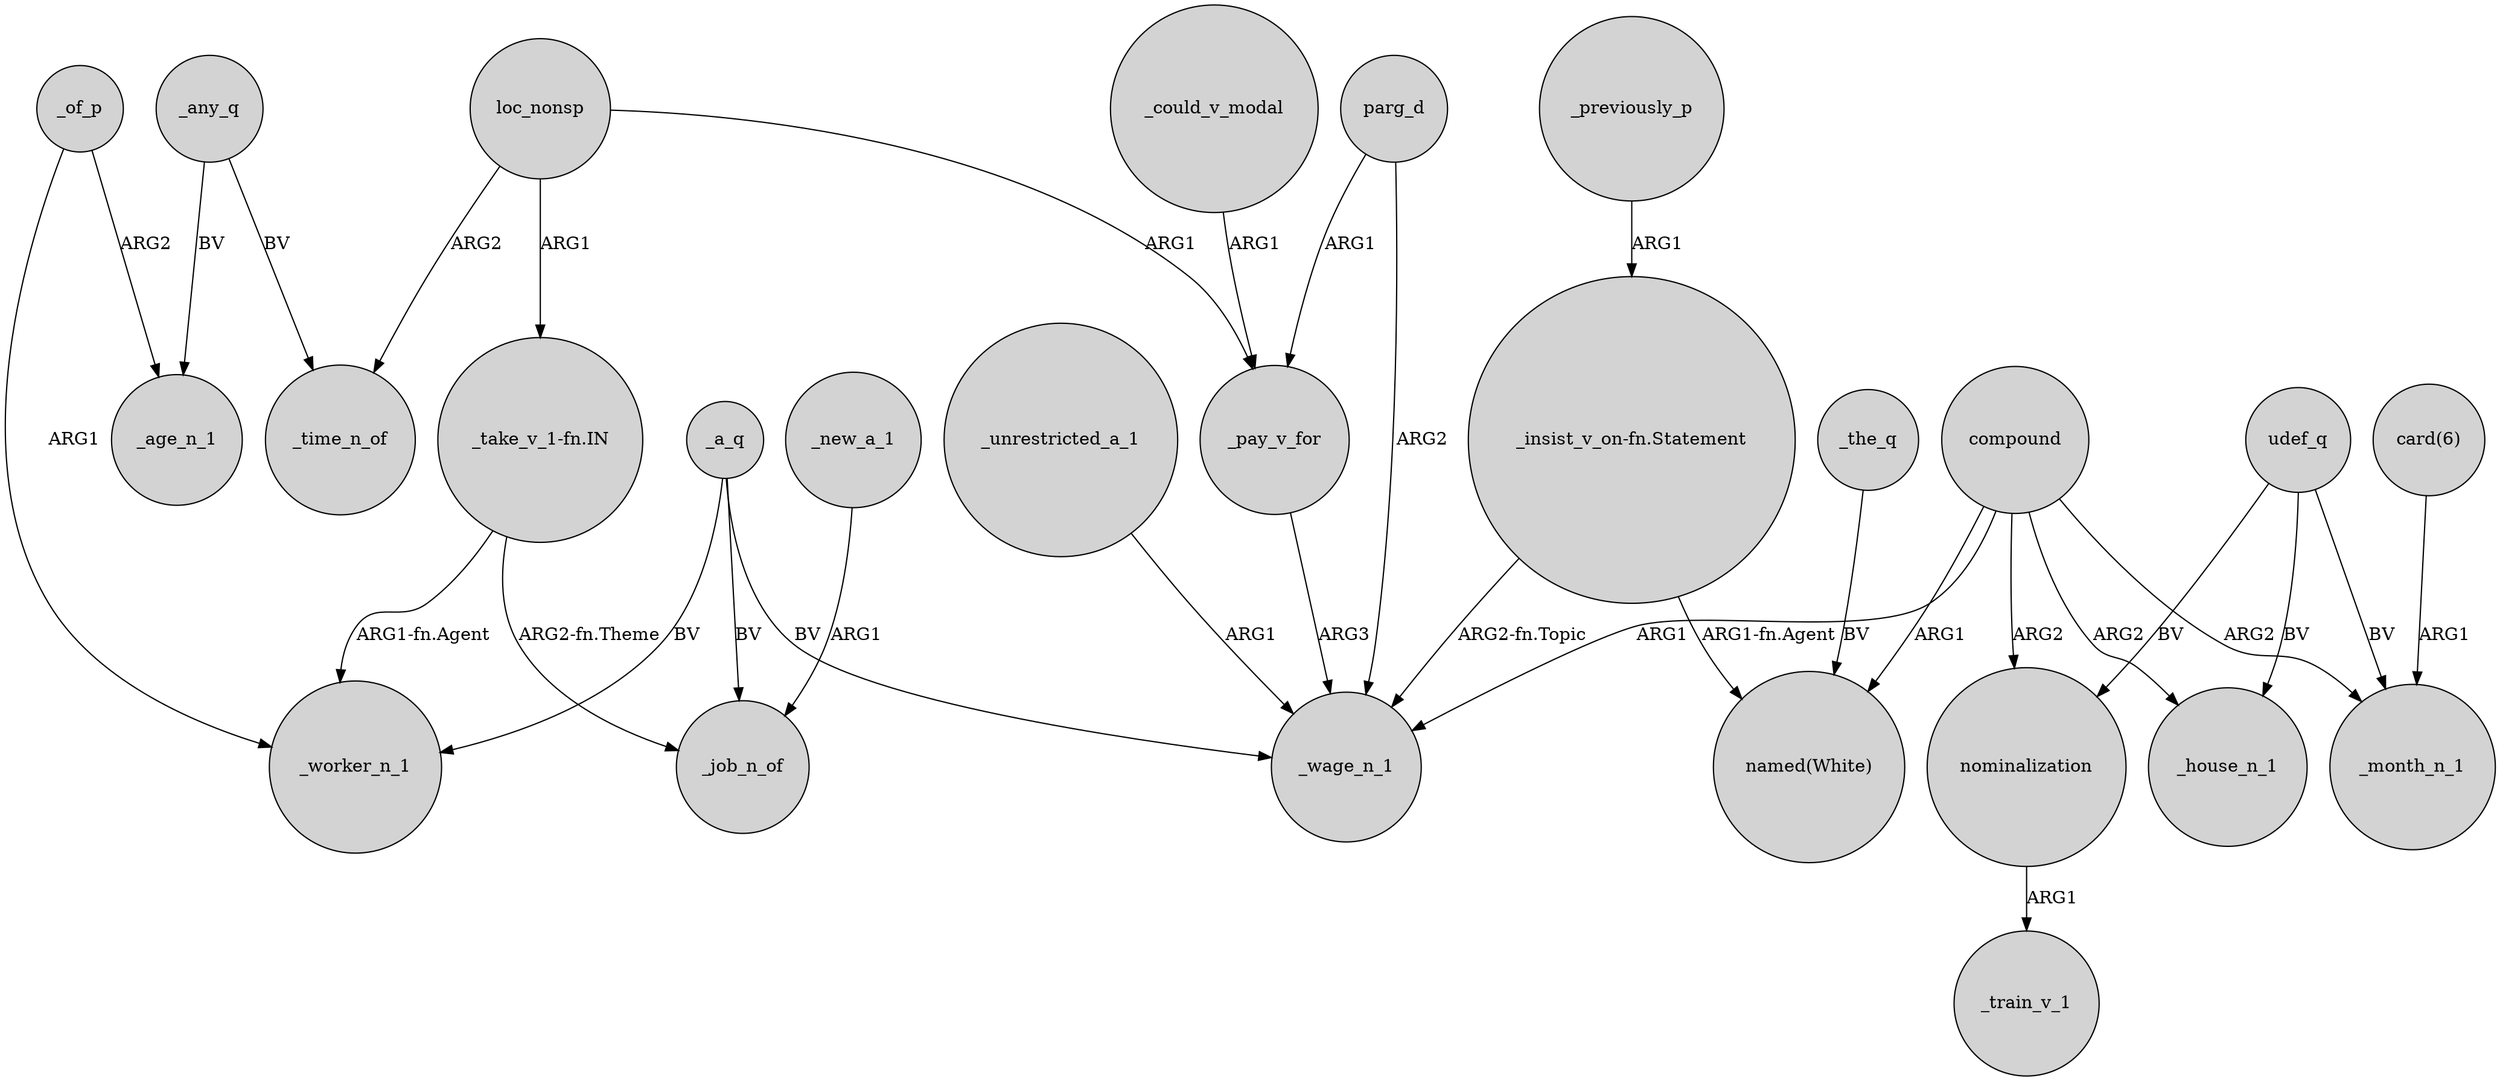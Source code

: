 digraph {
	node [shape=circle style=filled]
	_any_q -> _age_n_1 [label=BV]
	loc_nonsp -> "_take_v_1-fn.IN" [label=ARG1]
	compound -> _month_n_1 [label=ARG2]
	"_take_v_1-fn.IN" -> _worker_n_1 [label="ARG1-fn.Agent"]
	parg_d -> _wage_n_1 [label=ARG2]
	compound -> _house_n_1 [label=ARG2]
	_any_q -> _time_n_of [label=BV]
	_a_q -> _job_n_of [label=BV]
	_previously_p -> "_insist_v_on-fn.Statement" [label=ARG1]
	_pay_v_for -> _wage_n_1 [label=ARG3]
	loc_nonsp -> _time_n_of [label=ARG2]
	compound -> _wage_n_1 [label=ARG1]
	compound -> nominalization [label=ARG2]
	"_take_v_1-fn.IN" -> _job_n_of [label="ARG2-fn.Theme"]
	udef_q -> _month_n_1 [label=BV]
	udef_q -> _house_n_1 [label=BV]
	_could_v_modal -> _pay_v_for [label=ARG1]
	_the_q -> "named(White)" [label=BV]
	_unrestricted_a_1 -> _wage_n_1 [label=ARG1]
	_a_q -> _wage_n_1 [label=BV]
	"_insist_v_on-fn.Statement" -> _wage_n_1 [label="ARG2-fn.Topic"]
	_new_a_1 -> _job_n_of [label=ARG1]
	udef_q -> nominalization [label=BV]
	_of_p -> _worker_n_1 [label=ARG1]
	_a_q -> _worker_n_1 [label=BV]
	"card(6)" -> _month_n_1 [label=ARG1]
	loc_nonsp -> _pay_v_for [label=ARG1]
	"_insist_v_on-fn.Statement" -> "named(White)" [label="ARG1-fn.Agent"]
	compound -> "named(White)" [label=ARG1]
	parg_d -> _pay_v_for [label=ARG1]
	nominalization -> _train_v_1 [label=ARG1]
	_of_p -> _age_n_1 [label=ARG2]
}
